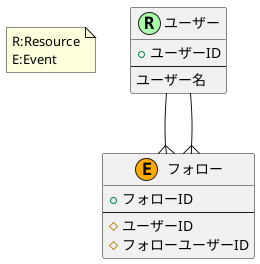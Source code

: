 @startuml

!define RESOURCE #AAFFAA
!define EVENT #FFAA00

note as N1
R:Resource
E:Event
end note

/'
# 課題2

ミニSNSサービスを設計するにあたって、以下の要件にもとづいてデータモデル設計をしたい。

- ユーザーは他のユーザーをフォローすることができる
- ユーザーはフォローしているユーザーの一覧を見ることができる
- ユーザーはフォローしてくれているユーザーの一覧を見ることができる
'/


entity "ユーザー" as user <<R,RESOURCE>> {
  + ユーザーID
  --
  ユーザー名
}


entity "フォロー" as friendship <<E,EVENT>> {
  + フォローID
  --
  # ユーザーID
  # フォローユーザーID
}

user-d-{friendship
user-d-{friendship

@enduml
